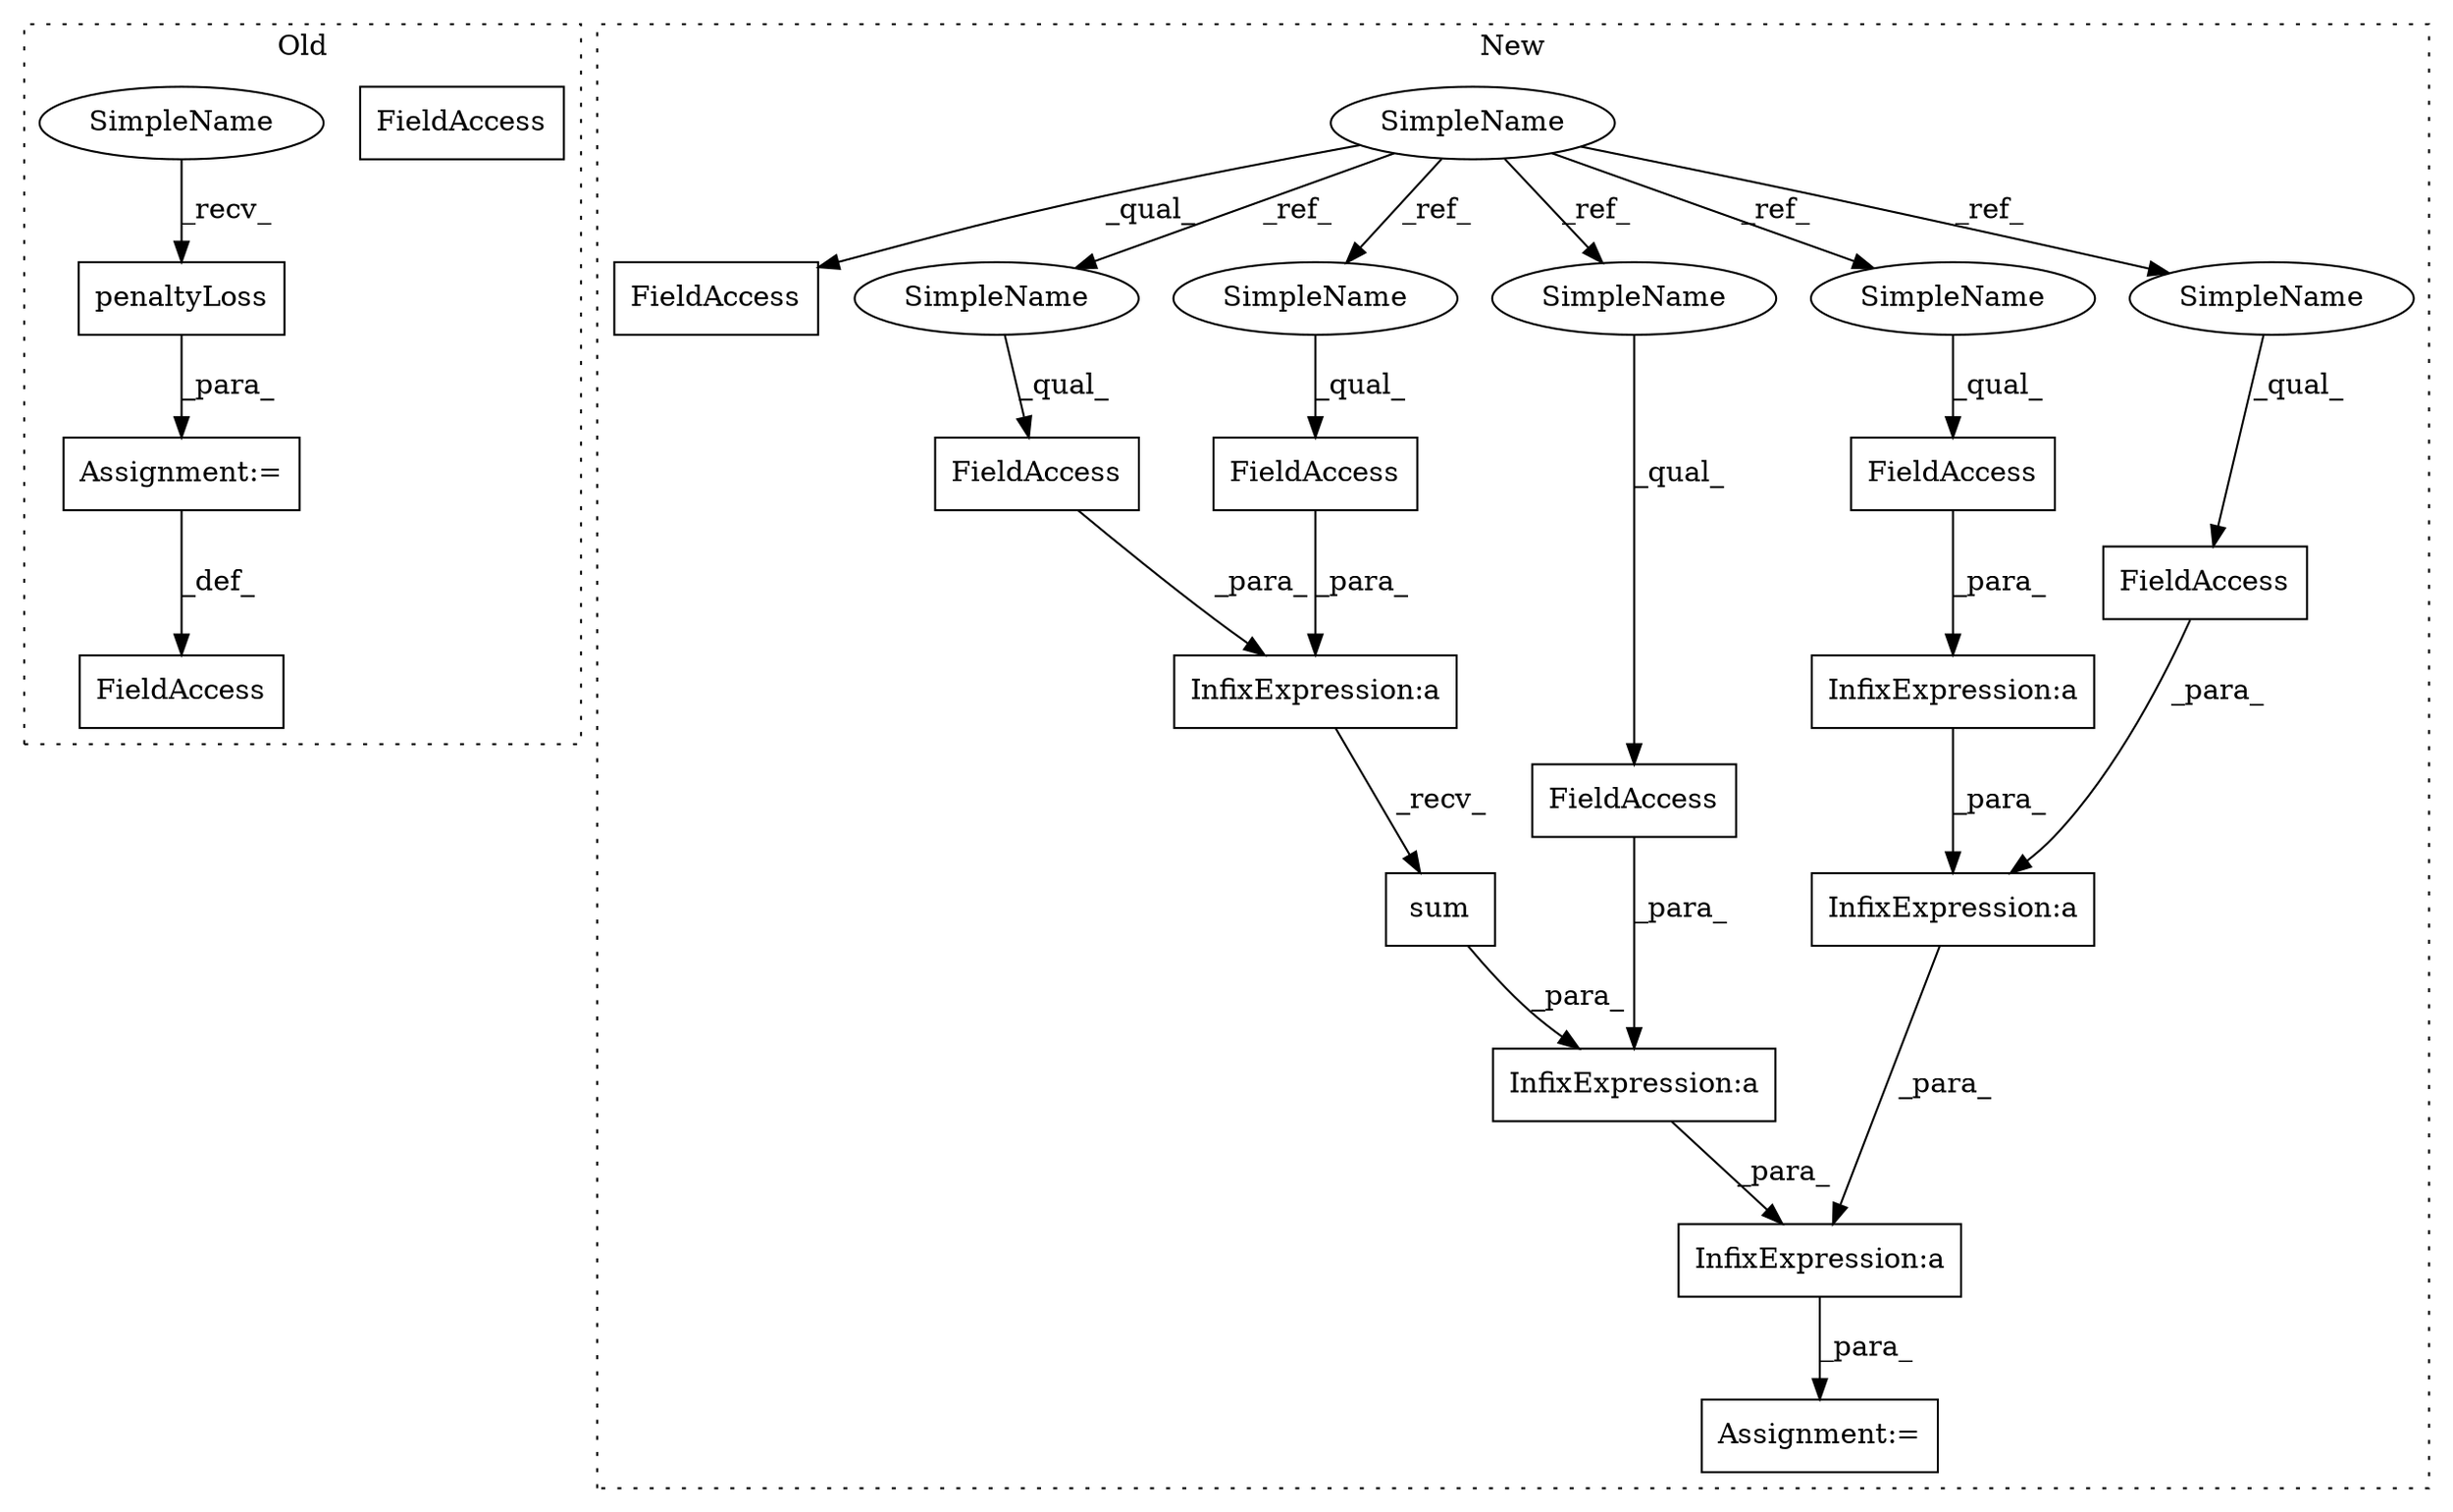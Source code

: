 digraph G {
subgraph cluster0 {
1 [label="penaltyLoss" a="32" s="1774" l="13" shape="box"];
14 [label="FieldAccess" a="22" s="1329" l="9" shape="box"];
16 [label="FieldAccess" a="22" s="1758" l="9" shape="box"];
18 [label="Assignment:=" a="7" s="1767" l="2" shape="box"];
24 [label="SimpleName" a="42" s="1769" l="4" shape="ellipse"];
label = "Old";
style="dotted";
}
subgraph cluster1 {
2 [label="sum" a="32" s="1845" l="5" shape="box"];
3 [label="InfixExpression:a" a="27" s="1809" l="3" shape="box"];
4 [label="InfixExpression:a" a="27" s="1780" l="3" shape="box"];
5 [label="InfixExpression:a" a="27" s="1822" l="3" shape="box"];
6 [label="InfixExpression:a" a="27" s="1791" l="3" shape="box"];
7 [label="InfixExpression:a" a="27" s="1833" l="3" shape="box"];
8 [label="FieldAccess" a="22" s="1826" l="7" shape="box"];
9 [label="SimpleName" a="42" s="803" l="4" shape="ellipse"];
10 [label="FieldAccess" a="22" s="1813" l="9" shape="box"];
11 [label="FieldAccess" a="22" s="1836" l="7" shape="box"];
12 [label="FieldAccess" a="22" s="1329" l="9" shape="box"];
13 [label="FieldAccess" a="22" s="1771" l="9" shape="box"];
15 [label="FieldAccess" a="22" s="1794" l="7" shape="box"];
17 [label="Assignment:=" a="7" s="1767" l="2" shape="box"];
19 [label="SimpleName" a="42" s="1826" l="4" shape="ellipse"];
20 [label="SimpleName" a="42" s="1794" l="4" shape="ellipse"];
21 [label="SimpleName" a="42" s="1836" l="4" shape="ellipse"];
22 [label="SimpleName" a="42" s="1771" l="4" shape="ellipse"];
23 [label="SimpleName" a="42" s="1813" l="4" shape="ellipse"];
label = "New";
style="dotted";
}
1 -> 18 [label="_para_"];
2 -> 5 [label="_para_"];
3 -> 17 [label="_para_"];
4 -> 3 [label="_para_"];
5 -> 3 [label="_para_"];
6 -> 4 [label="_para_"];
7 -> 2 [label="_recv_"];
8 -> 7 [label="_para_"];
9 -> 19 [label="_ref_"];
9 -> 23 [label="_ref_"];
9 -> 20 [label="_ref_"];
9 -> 12 [label="_qual_"];
9 -> 21 [label="_ref_"];
9 -> 22 [label="_ref_"];
10 -> 5 [label="_para_"];
11 -> 7 [label="_para_"];
13 -> 4 [label="_para_"];
15 -> 6 [label="_para_"];
18 -> 16 [label="_def_"];
19 -> 8 [label="_qual_"];
20 -> 15 [label="_qual_"];
21 -> 11 [label="_qual_"];
22 -> 13 [label="_qual_"];
23 -> 10 [label="_qual_"];
24 -> 1 [label="_recv_"];
}
